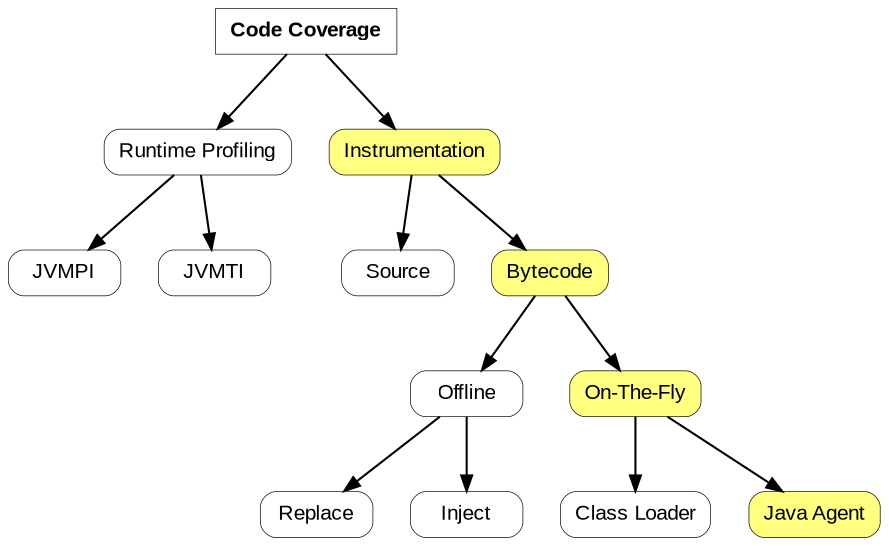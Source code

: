digraph G {

  node [shape="rect", penwidth="0.33", style="rounded", margin="0.1,0", height="0.3", fontsize="10", fontname="Arial"];
  edge [arrowsize="0.75"];
  {
    coverage [label="Code Coverage", style="", fontname="Arial Bold"]
    
    rt [label="Runtime Profiling"]
    instrumentation [label="Instrumentation", style="rounded,filled", fillcolor="#ffff80"]
    coverage -> rt;
    coverage -> instrumentation;
    
    jvmpi [label="JVMPI"]
    jvmti [label="JVMTI"]
    rt -> jvmpi;
    rt -> jvmti;
    
    source [label="Source"]
    bytecode [label="Bytecode", style="rounded,filled", fillcolor="#ffff80"]
    instrumentation -> source;
    instrumentation -> bytecode;
    
    offline [label="Offline"]
    onthefly [label="On-The-Fly", style="rounded,filled", fillcolor="#ffff80"]
    bytecode -> offline;
    bytecode -> onthefly;
    
    replace [label="Replace"]
    inject [label="Inject"]
    offline -> replace;
    offline -> inject;
  
    classloader [label="Class Loader"]
    agent [label="Java Agent", style="rounded,filled", fillcolor="#ffff80"]
    onthefly -> classloader;
    onthefly -> agent;
  }

}